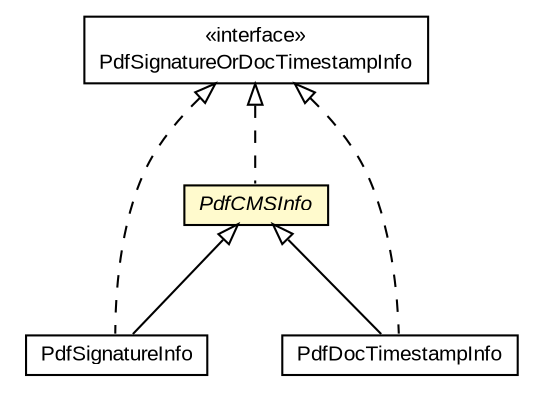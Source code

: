 #!/usr/local/bin/dot
#
# Class diagram 
# Generated by UMLGraph version R5_6-24-gf6e263 (http://www.umlgraph.org/)
#

digraph G {
	edge [fontname="arial",fontsize=10,labelfontname="arial",labelfontsize=10];
	node [fontname="arial",fontsize=10,shape=plaintext];
	nodesep=0.25;
	ranksep=0.5;
	// eu.europa.esig.dss.pdf.PdfSignatureOrDocTimestampInfo
	c498387 [label=<<table title="eu.europa.esig.dss.pdf.PdfSignatureOrDocTimestampInfo" border="0" cellborder="1" cellspacing="0" cellpadding="2" port="p" href="./PdfSignatureOrDocTimestampInfo.html">
		<tr><td><table border="0" cellspacing="0" cellpadding="1">
<tr><td align="center" balign="center"> &#171;interface&#187; </td></tr>
<tr><td align="center" balign="center"> PdfSignatureOrDocTimestampInfo </td></tr>
		</table></td></tr>
		</table>>, URL="./PdfSignatureOrDocTimestampInfo.html", fontname="arial", fontcolor="black", fontsize=10.0];
	// eu.europa.esig.dss.pdf.PdfSignatureInfo
	c498388 [label=<<table title="eu.europa.esig.dss.pdf.PdfSignatureInfo" border="0" cellborder="1" cellspacing="0" cellpadding="2" port="p" href="./PdfSignatureInfo.html">
		<tr><td><table border="0" cellspacing="0" cellpadding="1">
<tr><td align="center" balign="center"> PdfSignatureInfo </td></tr>
		</table></td></tr>
		</table>>, URL="./PdfSignatureInfo.html", fontname="arial", fontcolor="black", fontsize=10.0];
	// eu.europa.esig.dss.pdf.PdfDocTimestampInfo
	c498392 [label=<<table title="eu.europa.esig.dss.pdf.PdfDocTimestampInfo" border="0" cellborder="1" cellspacing="0" cellpadding="2" port="p" href="./PdfDocTimestampInfo.html">
		<tr><td><table border="0" cellspacing="0" cellpadding="1">
<tr><td align="center" balign="center"> PdfDocTimestampInfo </td></tr>
		</table></td></tr>
		</table>>, URL="./PdfDocTimestampInfo.html", fontname="arial", fontcolor="black", fontsize=10.0];
	// eu.europa.esig.dss.pdf.PdfCMSInfo
	c498394 [label=<<table title="eu.europa.esig.dss.pdf.PdfCMSInfo" border="0" cellborder="1" cellspacing="0" cellpadding="2" port="p" bgcolor="lemonChiffon" href="./PdfCMSInfo.html">
		<tr><td><table border="0" cellspacing="0" cellpadding="1">
<tr><td align="center" balign="center"><font face="arial italic"> PdfCMSInfo </font></td></tr>
		</table></td></tr>
		</table>>, URL="./PdfCMSInfo.html", fontname="arial", fontcolor="black", fontsize=10.0];
	//eu.europa.esig.dss.pdf.PdfSignatureInfo extends eu.europa.esig.dss.pdf.PdfCMSInfo
	c498394:p -> c498388:p [dir=back,arrowtail=empty];
	//eu.europa.esig.dss.pdf.PdfSignatureInfo implements eu.europa.esig.dss.pdf.PdfSignatureOrDocTimestampInfo
	c498387:p -> c498388:p [dir=back,arrowtail=empty,style=dashed];
	//eu.europa.esig.dss.pdf.PdfDocTimestampInfo extends eu.europa.esig.dss.pdf.PdfCMSInfo
	c498394:p -> c498392:p [dir=back,arrowtail=empty];
	//eu.europa.esig.dss.pdf.PdfDocTimestampInfo implements eu.europa.esig.dss.pdf.PdfSignatureOrDocTimestampInfo
	c498387:p -> c498392:p [dir=back,arrowtail=empty,style=dashed];
	//eu.europa.esig.dss.pdf.PdfCMSInfo implements eu.europa.esig.dss.pdf.PdfSignatureOrDocTimestampInfo
	c498387:p -> c498394:p [dir=back,arrowtail=empty,style=dashed];
}

